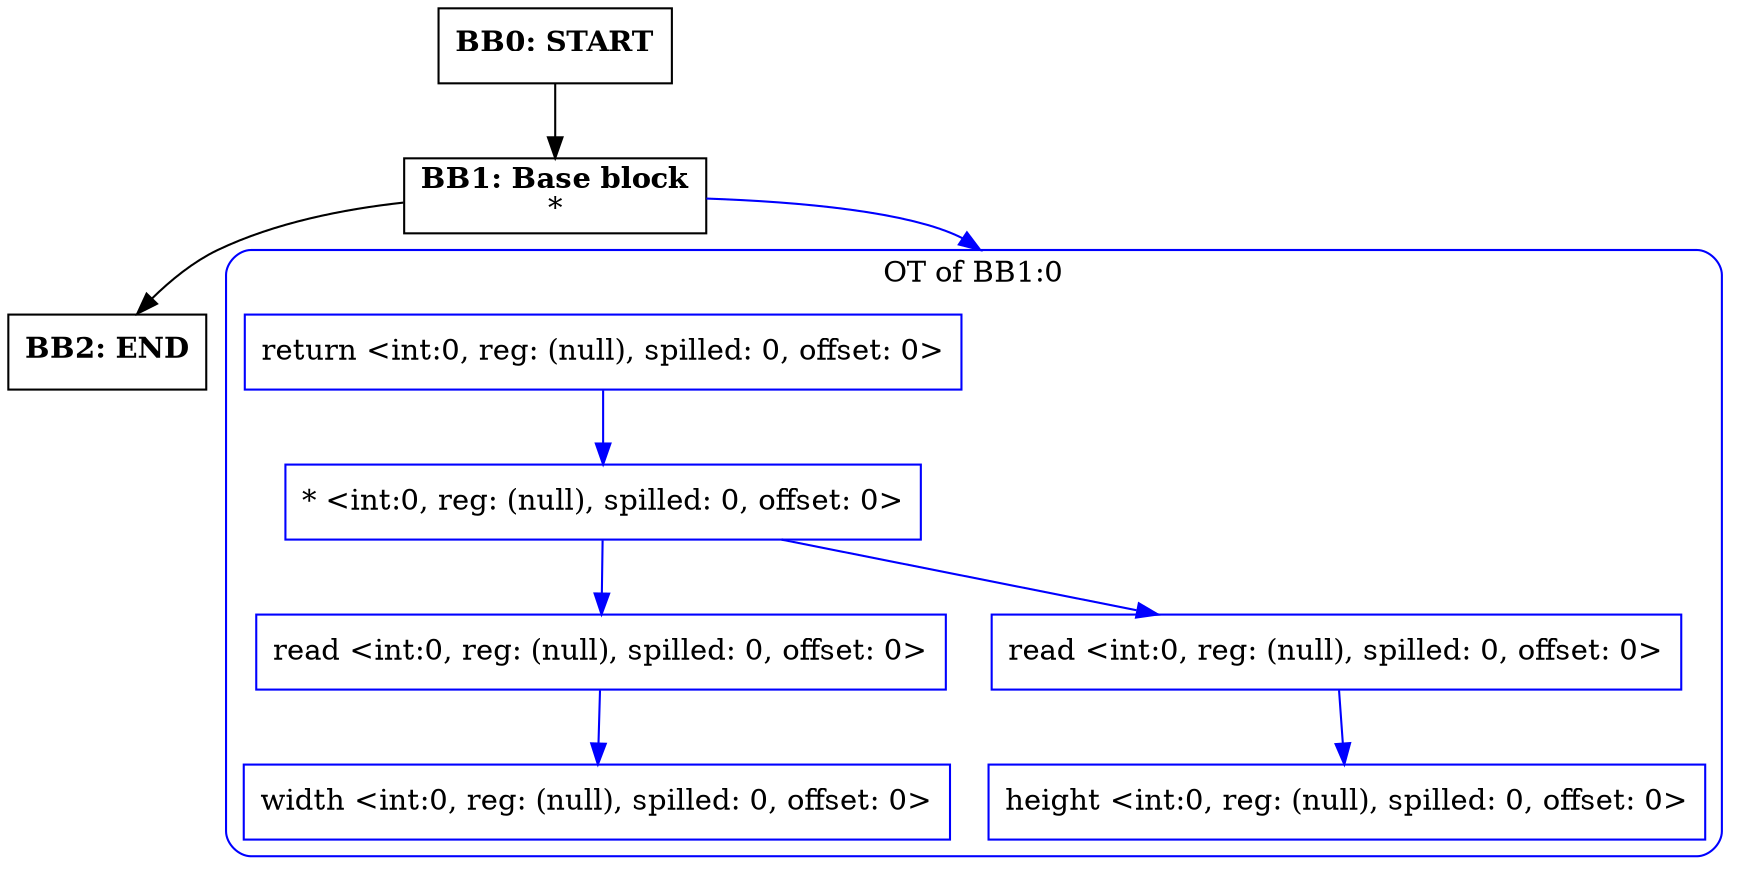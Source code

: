digraph CFG {
    compound=true;
    graph [splines=true];
    node [shape=rectangle];

    BB2 [label=<<B>BB2: END</B><BR ALIGN="CENTER"/>>];
    BB1 [label=<<B>BB1: Base block</B><BR ALIGN="CENTER"/>*<BR ALIGN="CENTER"/>>];
    subgraph cluster_instruction0 {
        label = "OT of BB1:0";
        style=rounded;
        color=blue;
        entry0 [shape=point, style=invis];
        node0 [label="return <int:0, reg: (null), spilled: 0, offset: 0>", color=blue];
        node1 [label="* <int:0, reg: (null), spilled: 0, offset: 0>", color=blue];
        node2 [label="read <int:0, reg: (null), spilled: 0, offset: 0>", color=blue];
        node3 [label="width <int:0, reg: (null), spilled: 0, offset: 0>", color=blue];
        node2 -> node3[color=blue];
        node1 -> node2[color=blue];
        node4 [label="read <int:0, reg: (null), spilled: 0, offset: 0>", color=blue];
        node5 [label="height <int:0, reg: (null), spilled: 0, offset: 0>", color=blue];
        node4 -> node5[color=blue];
        node1 -> node4[color=blue];
        node0 -> node1[color=blue];
    }
    BB1 -> entry0 [lhead=cluster_instruction0, color=blue];
    BB0 [label=<<B>BB0: START</B><BR ALIGN="CENTER"/>>];

    BB1 -> BB2;
    BB0 -> BB1;
}
